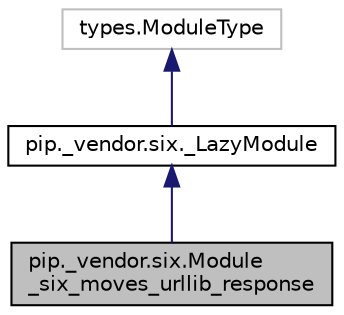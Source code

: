 digraph "pip._vendor.six.Module_six_moves_urllib_response"
{
 // LATEX_PDF_SIZE
  edge [fontname="Helvetica",fontsize="10",labelfontname="Helvetica",labelfontsize="10"];
  node [fontname="Helvetica",fontsize="10",shape=record];
  Node1 [label="pip._vendor.six.Module\l_six_moves_urllib_response",height=0.2,width=0.4,color="black", fillcolor="grey75", style="filled", fontcolor="black",tooltip=" "];
  Node2 -> Node1 [dir="back",color="midnightblue",fontsize="10",style="solid"];
  Node2 [label="pip._vendor.six._LazyModule",height=0.2,width=0.4,color="black", fillcolor="white", style="filled",URL="$classpip_1_1__vendor_1_1six_1_1___lazy_module.html",tooltip=" "];
  Node3 -> Node2 [dir="back",color="midnightblue",fontsize="10",style="solid"];
  Node3 [label="types.ModuleType",height=0.2,width=0.4,color="grey75", fillcolor="white", style="filled",tooltip=" "];
}
